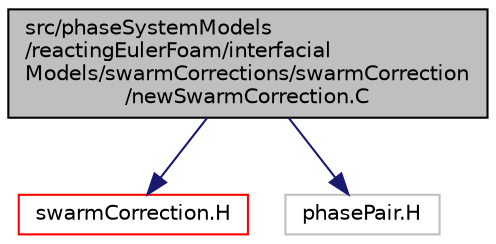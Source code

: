 digraph "src/phaseSystemModels/reactingEulerFoam/interfacialModels/swarmCorrections/swarmCorrection/newSwarmCorrection.C"
{
  bgcolor="transparent";
  edge [fontname="Helvetica",fontsize="10",labelfontname="Helvetica",labelfontsize="10"];
  node [fontname="Helvetica",fontsize="10",shape=record];
  Node1 [label="src/phaseSystemModels\l/reactingEulerFoam/interfacial\lModels/swarmCorrections/swarmCorrection\l/newSwarmCorrection.C",height=0.2,width=0.4,color="black", fillcolor="grey75", style="filled" fontcolor="black"];
  Node1 -> Node2 [color="midnightblue",fontsize="10",style="solid",fontname="Helvetica"];
  Node2 [label="swarmCorrection.H",height=0.2,width=0.4,color="red",URL="$src_2phaseSystemModels_2reactingEulerFoam_2interfacialModels_2swarmCorrections_2swarmCorrection_2swarmCorrection_8H.html"];
  Node1 -> Node3 [color="midnightblue",fontsize="10",style="solid",fontname="Helvetica"];
  Node3 [label="phasePair.H",height=0.2,width=0.4,color="grey75"];
}

